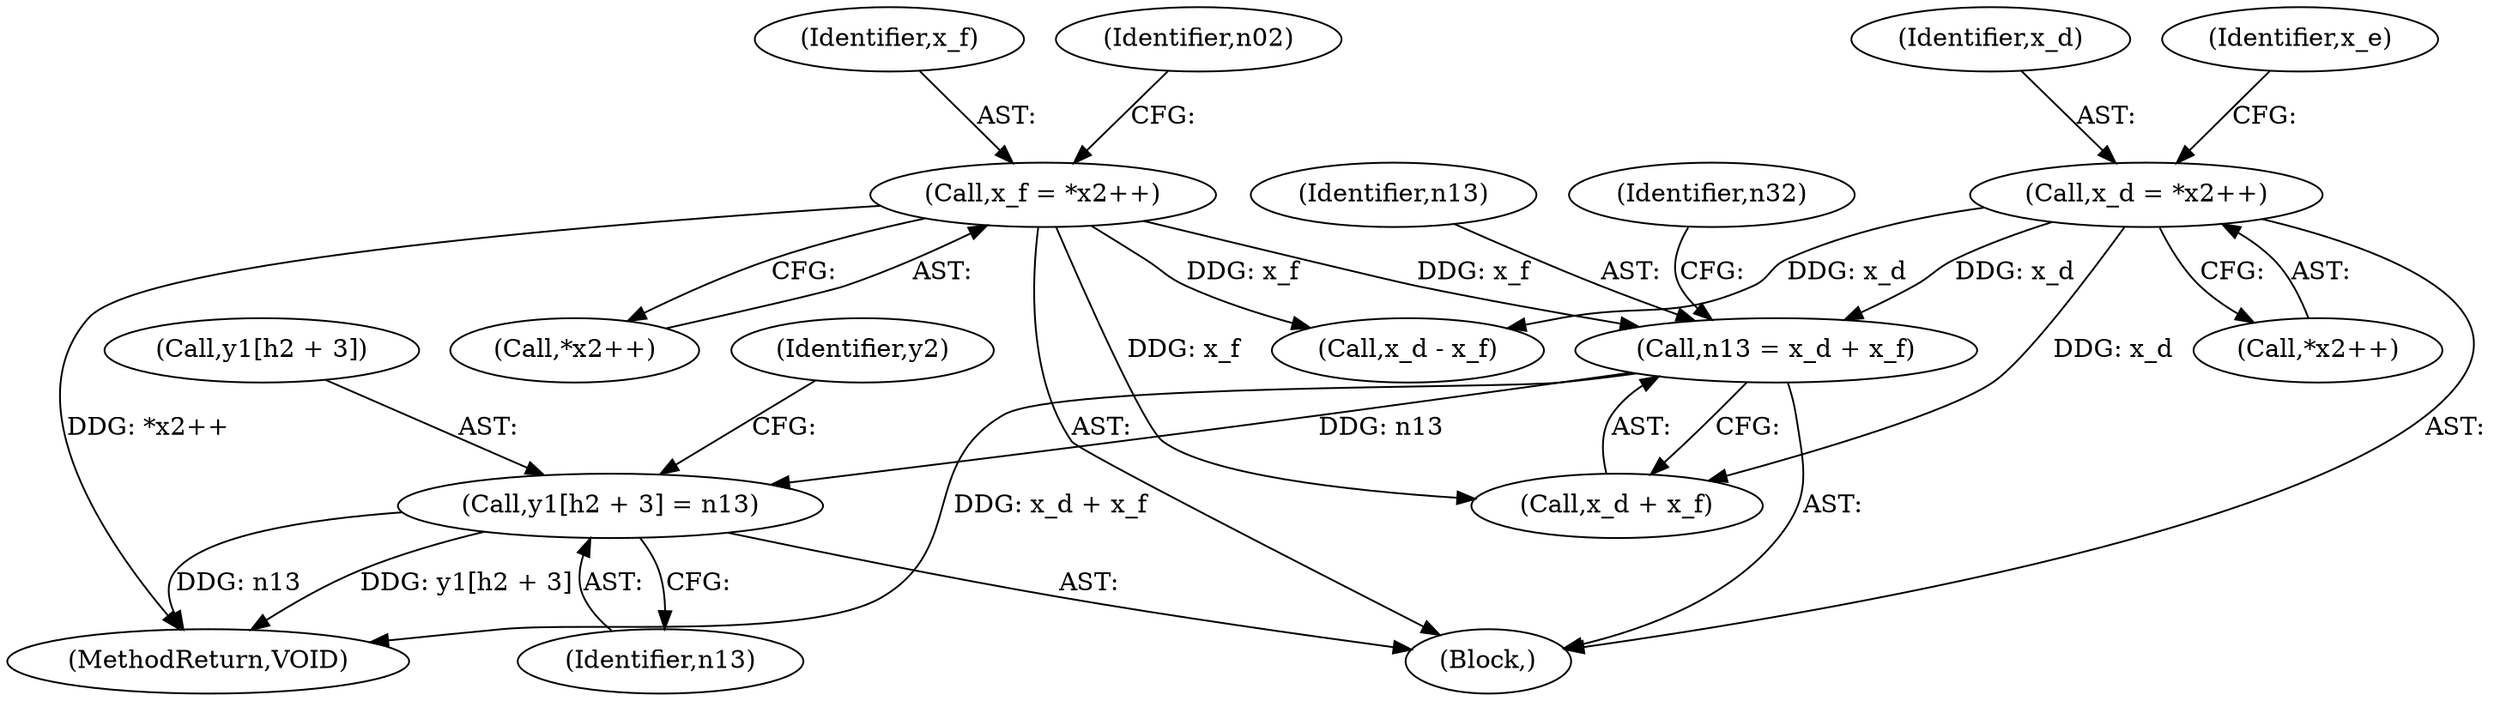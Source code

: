 digraph "1_Android_04e8cd58f075bec5892e369c8deebca9c67e855c@integer" {
"1000420" [label="(Call,n13 = x_d + x_f)"];
"1000380" [label="(Call,x_d = *x2++)"];
"1000390" [label="(Call,x_f = *x2++)"];
"1000456" [label="(Call,y1[h2 + 3] = n13)"];
"1000392" [label="(Call,*x2++)"];
"1000420" [label="(Call,n13 = x_d + x_f)"];
"1000381" [label="(Identifier,x_d)"];
"1000432" [label="(Call,x_d - x_f)"];
"1000219" [label="(Block,)"];
"1000457" [label="(Call,y1[h2 + 3])"];
"1000465" [label="(Identifier,y2)"];
"1000380" [label="(Call,x_d = *x2++)"];
"1000456" [label="(Call,y1[h2 + 3] = n13)"];
"1000382" [label="(Call,*x2++)"];
"1000421" [label="(Identifier,n13)"];
"1000422" [label="(Call,x_d + x_f)"];
"1000505" [label="(MethodReturn,VOID)"];
"1000386" [label="(Identifier,x_e)"];
"1000462" [label="(Identifier,n13)"];
"1000390" [label="(Call,x_f = *x2++)"];
"1000391" [label="(Identifier,x_f)"];
"1000426" [label="(Identifier,n32)"];
"1000396" [label="(Identifier,n02)"];
"1000420" -> "1000219"  [label="AST: "];
"1000420" -> "1000422"  [label="CFG: "];
"1000421" -> "1000420"  [label="AST: "];
"1000422" -> "1000420"  [label="AST: "];
"1000426" -> "1000420"  [label="CFG: "];
"1000420" -> "1000505"  [label="DDG: x_d + x_f"];
"1000380" -> "1000420"  [label="DDG: x_d"];
"1000390" -> "1000420"  [label="DDG: x_f"];
"1000420" -> "1000456"  [label="DDG: n13"];
"1000380" -> "1000219"  [label="AST: "];
"1000380" -> "1000382"  [label="CFG: "];
"1000381" -> "1000380"  [label="AST: "];
"1000382" -> "1000380"  [label="AST: "];
"1000386" -> "1000380"  [label="CFG: "];
"1000380" -> "1000422"  [label="DDG: x_d"];
"1000380" -> "1000432"  [label="DDG: x_d"];
"1000390" -> "1000219"  [label="AST: "];
"1000390" -> "1000392"  [label="CFG: "];
"1000391" -> "1000390"  [label="AST: "];
"1000392" -> "1000390"  [label="AST: "];
"1000396" -> "1000390"  [label="CFG: "];
"1000390" -> "1000505"  [label="DDG: *x2++"];
"1000390" -> "1000422"  [label="DDG: x_f"];
"1000390" -> "1000432"  [label="DDG: x_f"];
"1000456" -> "1000219"  [label="AST: "];
"1000456" -> "1000462"  [label="CFG: "];
"1000457" -> "1000456"  [label="AST: "];
"1000462" -> "1000456"  [label="AST: "];
"1000465" -> "1000456"  [label="CFG: "];
"1000456" -> "1000505"  [label="DDG: y1[h2 + 3]"];
"1000456" -> "1000505"  [label="DDG: n13"];
}
